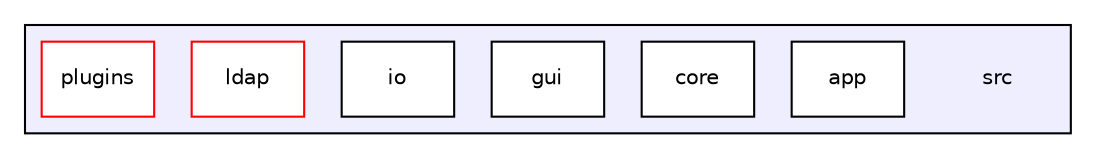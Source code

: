 digraph "src" {
  compound=true
  node [ fontsize="10", fontname="Helvetica"];
  edge [ labelfontsize="10", labelfontname="Helvetica"];
  subgraph clusterdir_68267d1309a1af8e8297ef4c3efbcdba {
    graph [ bgcolor="#eeeeff", pencolor="black", label="" URL="dir_68267d1309a1af8e8297ef4c3efbcdba.html"];
    dir_68267d1309a1af8e8297ef4c3efbcdba [shape=plaintext label="src"];
    dir_5194e5fea318fda12687127c23f8aba1 [shape=box label="app" color="black" fillcolor="white" style="filled" URL="dir_5194e5fea318fda12687127c23f8aba1.html"];
    dir_aebb8dcc11953d78e620bbef0b9e2183 [shape=box label="core" color="black" fillcolor="white" style="filled" URL="dir_aebb8dcc11953d78e620bbef0b9e2183.html"];
    dir_99d0482cf009f9d97a0877749b817f19 [shape=box label="gui" color="black" fillcolor="white" style="filled" URL="dir_99d0482cf009f9d97a0877749b817f19.html"];
    dir_c184e51c84f2c3f0345bbc8a0d75d3e1 [shape=box label="io" color="black" fillcolor="white" style="filled" URL="dir_c184e51c84f2c3f0345bbc8a0d75d3e1.html"];
    dir_d2b7addc8bdc235bc10bfe88a32a0de4 [shape=box label="ldap" color="red" fillcolor="white" style="filled" URL="dir_d2b7addc8bdc235bc10bfe88a32a0de4.html"];
    dir_7020b8b7abcceffa3f9f7a2d24718f16 [shape=box label="plugins" color="red" fillcolor="white" style="filled" URL="dir_7020b8b7abcceffa3f9f7a2d24718f16.html"];
  }
}
